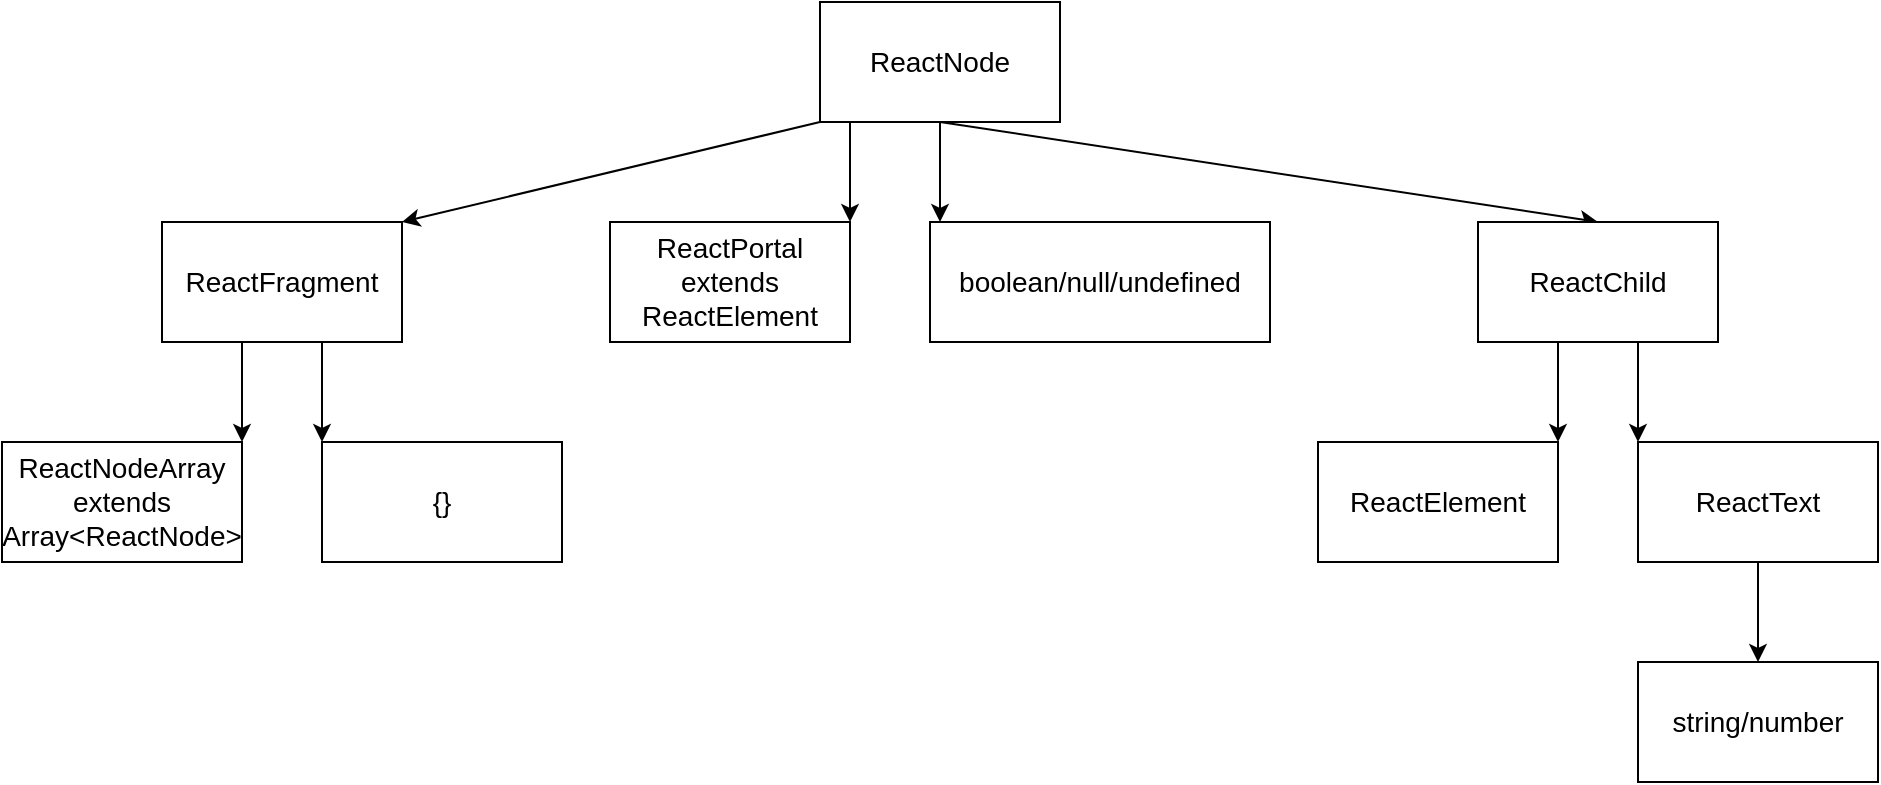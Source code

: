 <mxfile version="12.8.2" type="github">
  <diagram id="pvZuDZbv_6jIbHANMf8O" name="第 1 页">
    <mxGraphModel dx="989" dy="559" grid="1" gridSize="10" guides="1" tooltips="1" connect="1" arrows="1" fold="1" page="1" pageScale="1" pageWidth="1654" pageHeight="2336" math="0" shadow="0">
      <root>
        <mxCell id="0" />
        <mxCell id="1" parent="0" />
        <mxCell id="PqtHiTMFW9avbshN8eXP-11" style="rounded=0;orthogonalLoop=1;jettySize=auto;html=1;entryX=0.5;entryY=0;entryDx=0;entryDy=0;fontSize=14;exitX=0.5;exitY=1;exitDx=0;exitDy=0;noEdgeStyle=1;orthogonal=1;" edge="1" parent="1" source="PqtHiTMFW9avbshN8eXP-1" target="PqtHiTMFW9avbshN8eXP-2">
          <mxGeometry relative="1" as="geometry">
            <mxPoint x="270.5" y="-907" as="sourcePoint" />
          </mxGeometry>
        </mxCell>
        <mxCell id="PqtHiTMFW9avbshN8eXP-12" style="rounded=0;orthogonalLoop=1;jettySize=auto;html=1;exitDx=0;exitDy=0;entryDx=0;entryDy=0;fontSize=14;noEdgeStyle=1;orthogonal=1;edgeStyle=orthogonalEdgeStyle;" edge="1" parent="1" source="PqtHiTMFW9avbshN8eXP-1" target="PqtHiTMFW9avbshN8eXP-3">
          <mxGeometry relative="1" as="geometry" />
        </mxCell>
        <mxCell id="PqtHiTMFW9avbshN8eXP-13" style="rounded=0;orthogonalLoop=1;jettySize=auto;html=1;exitDx=0;exitDy=0;entryDx=0;entryDy=0;fontSize=14;noEdgeStyle=1;orthogonal=1;edgeStyle=orthogonalEdgeStyle;" edge="1" parent="1" source="PqtHiTMFW9avbshN8eXP-1" target="PqtHiTMFW9avbshN8eXP-4">
          <mxGeometry relative="1" as="geometry" />
        </mxCell>
        <mxCell id="PqtHiTMFW9avbshN8eXP-14" style="rounded=0;orthogonalLoop=1;jettySize=auto;html=1;exitDx=0;exitDy=0;entryDx=0;entryDy=0;fontSize=14;noEdgeStyle=1;orthogonal=1;edgeStyle=orthogonalEdgeStyle;" edge="1" parent="1" source="PqtHiTMFW9avbshN8eXP-1" target="PqtHiTMFW9avbshN8eXP-5">
          <mxGeometry relative="1" as="geometry" />
        </mxCell>
        <mxCell id="PqtHiTMFW9avbshN8eXP-1" value="ReactNode" style="rounded=0;whiteSpace=wrap;html=1;fontSize=14;" vertex="1" parent="1">
          <mxGeometry x="689" y="160" width="120" height="60" as="geometry" />
        </mxCell>
        <mxCell id="PqtHiTMFW9avbshN8eXP-7" style="rounded=0;orthogonalLoop=1;jettySize=auto;html=1;exitDx=0;exitDy=0;entryDx=0;entryDy=0;fontSize=14;noEdgeStyle=1;orthogonal=1;edgeStyle=orthogonalEdgeStyle;" edge="1" parent="1" source="PqtHiTMFW9avbshN8eXP-2" target="PqtHiTMFW9avbshN8eXP-6">
          <mxGeometry relative="1" as="geometry" />
        </mxCell>
        <mxCell id="PqtHiTMFW9avbshN8eXP-9" style="rounded=0;orthogonalLoop=1;jettySize=auto;html=1;exitDx=0;exitDy=0;entryDx=0;entryDy=0;fontSize=14;noEdgeStyle=1;orthogonal=1;edgeStyle=orthogonalEdgeStyle;" edge="1" parent="1" source="PqtHiTMFW9avbshN8eXP-2" target="PqtHiTMFW9avbshN8eXP-8">
          <mxGeometry relative="1" as="geometry" />
        </mxCell>
        <mxCell id="PqtHiTMFW9avbshN8eXP-2" value="ReactChild" style="rounded=0;whiteSpace=wrap;html=1;fontSize=14;" vertex="1" parent="1">
          <mxGeometry x="1018" y="270" width="120" height="60" as="geometry" />
        </mxCell>
        <mxCell id="PqtHiTMFW9avbshN8eXP-18" style="edgeStyle=orthogonalEdgeStyle;rounded=0;orthogonalLoop=1;jettySize=auto;html=1;exitDx=0;exitDy=0;entryDx=0;entryDy=0;fontSize=14;noEdgeStyle=1;orthogonal=1;" edge="1" parent="1" source="PqtHiTMFW9avbshN8eXP-3" target="PqtHiTMFW9avbshN8eXP-16">
          <mxGeometry relative="1" as="geometry" />
        </mxCell>
        <mxCell id="PqtHiTMFW9avbshN8eXP-19" style="edgeStyle=orthogonalEdgeStyle;rounded=0;orthogonalLoop=1;jettySize=auto;html=1;exitDx=0;exitDy=0;entryDx=0;entryDy=0;fontSize=14;noEdgeStyle=1;orthogonal=1;" edge="1" parent="1" source="PqtHiTMFW9avbshN8eXP-3" target="PqtHiTMFW9avbshN8eXP-17">
          <mxGeometry relative="1" as="geometry" />
        </mxCell>
        <mxCell id="PqtHiTMFW9avbshN8eXP-3" value="ReactFragment" style="rounded=0;whiteSpace=wrap;html=1;fontSize=14;" vertex="1" parent="1">
          <mxGeometry x="360" y="270" width="120" height="60" as="geometry" />
        </mxCell>
        <mxCell id="PqtHiTMFW9avbshN8eXP-4" value="ReactPortal&lt;br&gt;extends ReactElement" style="rounded=0;whiteSpace=wrap;html=1;fontSize=14;" vertex="1" parent="1">
          <mxGeometry x="584" y="270" width="120" height="60" as="geometry" />
        </mxCell>
        <mxCell id="PqtHiTMFW9avbshN8eXP-5" value="boolean/null/undefined" style="rounded=0;whiteSpace=wrap;html=1;fontSize=14;" vertex="1" parent="1">
          <mxGeometry x="744" y="270" width="170" height="60" as="geometry" />
        </mxCell>
        <mxCell id="PqtHiTMFW9avbshN8eXP-6" value="ReactElement" style="rounded=0;whiteSpace=wrap;html=1;fontSize=14;" vertex="1" parent="1">
          <mxGeometry x="938" y="380" width="120" height="60" as="geometry" />
        </mxCell>
        <mxCell id="PqtHiTMFW9avbshN8eXP-15" style="edgeStyle=orthogonalEdgeStyle;rounded=0;orthogonalLoop=1;jettySize=auto;html=1;exitDx=0;exitDy=0;entryDx=0;entryDy=0;fontSize=14;noEdgeStyle=1;orthogonal=1;" edge="1" parent="1" source="PqtHiTMFW9avbshN8eXP-8" target="PqtHiTMFW9avbshN8eXP-10">
          <mxGeometry relative="1" as="geometry" />
        </mxCell>
        <mxCell id="PqtHiTMFW9avbshN8eXP-8" value="ReactText" style="rounded=0;whiteSpace=wrap;html=1;fontSize=14;" vertex="1" parent="1">
          <mxGeometry x="1098" y="380" width="120" height="60" as="geometry" />
        </mxCell>
        <mxCell id="PqtHiTMFW9avbshN8eXP-10" value="string/number" style="rounded=0;whiteSpace=wrap;html=1;fontSize=14;" vertex="1" parent="1">
          <mxGeometry x="1098" y="490" width="120" height="60" as="geometry" />
        </mxCell>
        <mxCell id="PqtHiTMFW9avbshN8eXP-16" value="ReactNodeArray&lt;br&gt;extends&lt;br&gt;Array&amp;lt;ReactNode&amp;gt;" style="rounded=0;whiteSpace=wrap;html=1;fontSize=14;" vertex="1" parent="1">
          <mxGeometry x="280" y="380" width="120" height="60" as="geometry" />
        </mxCell>
        <mxCell id="PqtHiTMFW9avbshN8eXP-17" value="{}" style="rounded=0;whiteSpace=wrap;html=1;fontSize=14;" vertex="1" parent="1">
          <mxGeometry x="440" y="380" width="120" height="60" as="geometry" />
        </mxCell>
      </root>
    </mxGraphModel>
  </diagram>
</mxfile>
